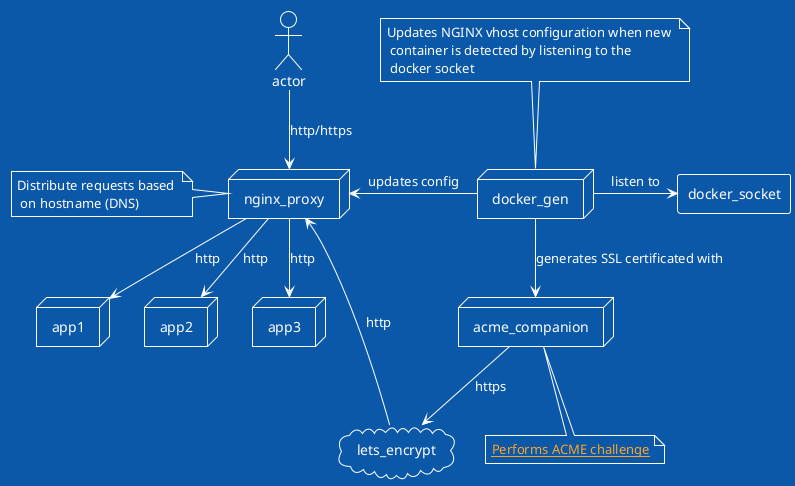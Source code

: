 @startuml
'https://plantuml.com/deployment-diagram
!theme amiga

actor actor
node nginx_proxy
node docker_gen
node acme_companion
node app1
node app2
node app3
agent docker_socket
cloud lets_encrypt

actor --> nginx_proxy : http/https
nginx_proxy --> app1 : http
nginx_proxy --> app2 : http
nginx_proxy --> app3 : http
docker_gen -l-> nginx_proxy : updates config
docker_gen -r-> docker_socket : listen to
docker_gen --> acme_companion : generates SSL certificated with
acme_companion --> lets_encrypt : https
lets_encrypt --> nginx_proxy : http

note "Updates NGINX vhost configuration when new \n container is detected by listening to the \n docker socket" as docker_gen_note
docker_gen .u. docker_gen_note
note "Distribute requests based \n on hostname (DNS)" as nginx_proxy_note
nginx_proxy .l. nginx_proxy_note
note "[[https://letsencrypt.org/docs/challenge-types/ Performs ACME challenge]]" as acme_companion_note
acme_companion .. acme_companion_note
@enduml